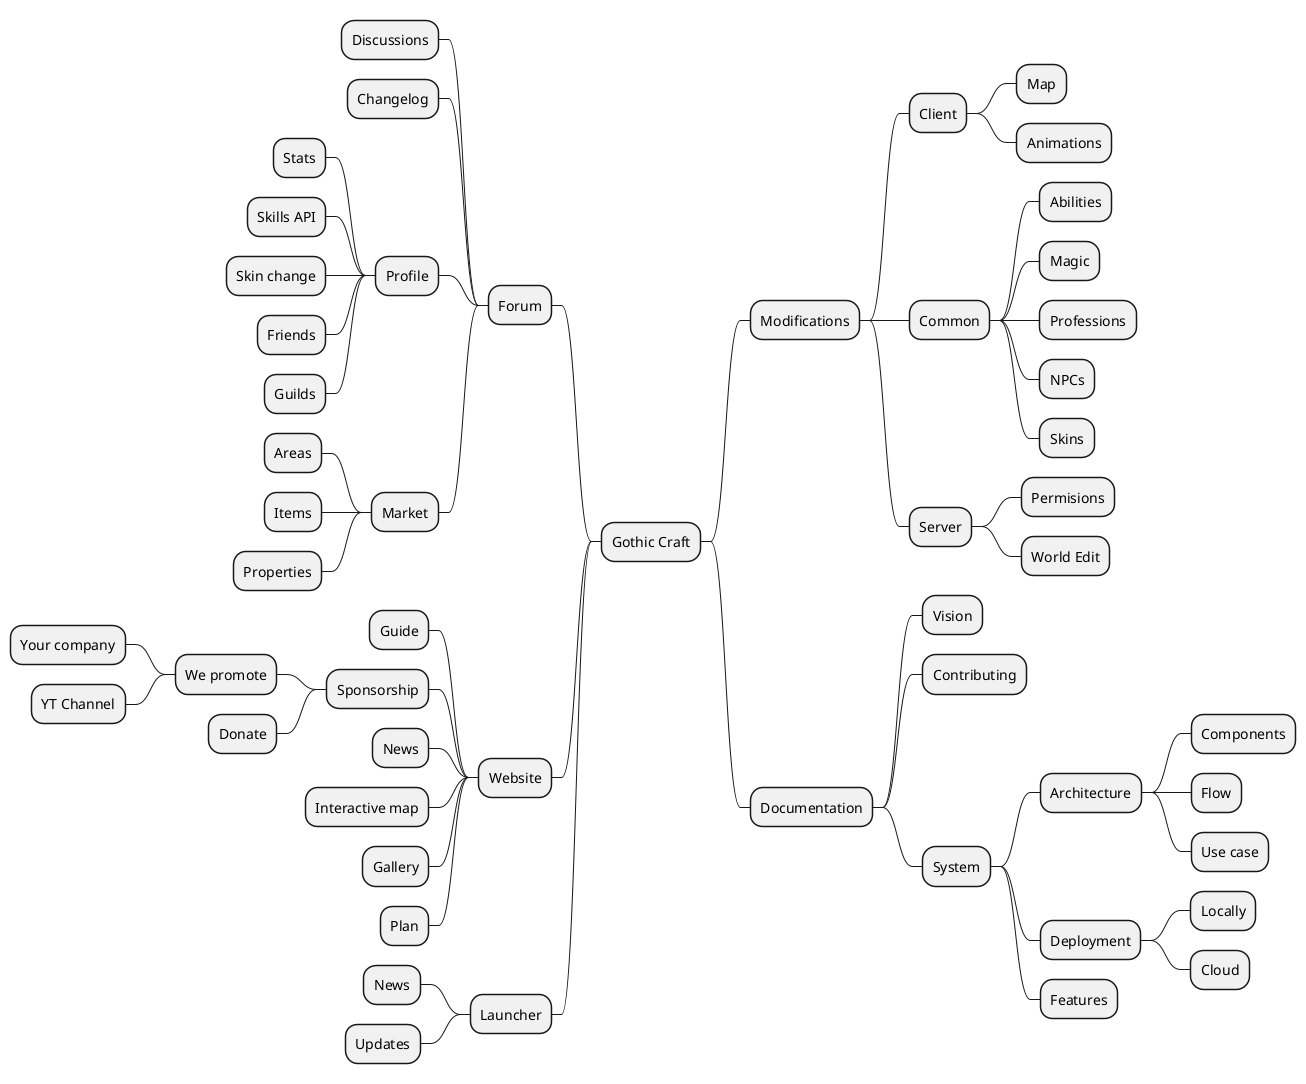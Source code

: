 @startmindmap
* Gothic Craft

** Modifications
*** Client
**** Map
**** Animations
*** Common
**** Abilities
**** Magic
**** Professions
**** NPCs
**** Skins
*** Server
**** Permisions
**** World Edit


** Documentation
*** Vision
*** Contributing
*** System
**** Architecture
***** Components
***** Flow
***** Use case
**** Deployment
***** Locally
***** Cloud
**** Features


left side

** Forum
*** Discussions
*** Changelog
*** Profile
**** Stats
**** Skills API
**** Skin change
**** Friends
**** Guilds
*** Market
**** Areas
**** Items
**** Properties


** Website
*** Guide
*** Sponsorship
**** We promote
***** Your company
***** YT Channel
**** Donate
*** News
*** Interactive map
*** Gallery
*** Plan


** Launcher
*** News
*** Updates
@endmindmap
